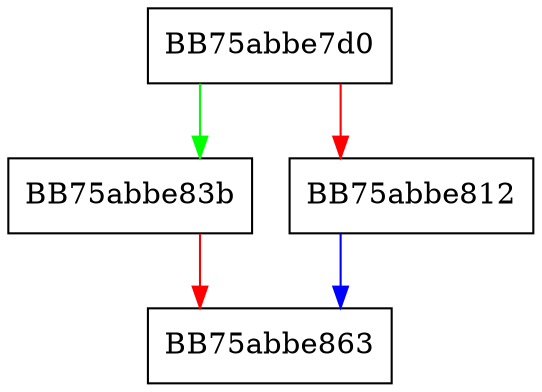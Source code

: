 digraph SSE_cvttpd2pi {
  node [shape="box"];
  graph [splines=ortho];
  BB75abbe7d0 -> BB75abbe83b [color="green"];
  BB75abbe7d0 -> BB75abbe812 [color="red"];
  BB75abbe812 -> BB75abbe863 [color="blue"];
  BB75abbe83b -> BB75abbe863 [color="red"];
}